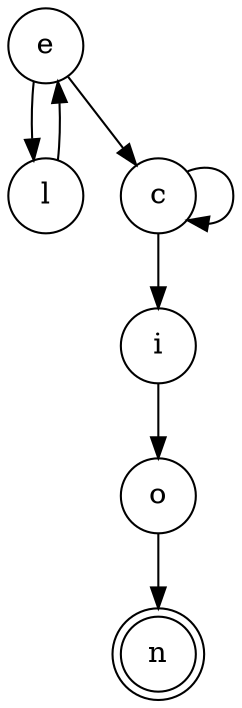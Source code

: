 digraph {   
    node [shape = doublecircle, color = black] n ;
    node [shape = circle];
    node [color= black];
    e -> l -> e -> c -> c -> i -> o -> n;	
}